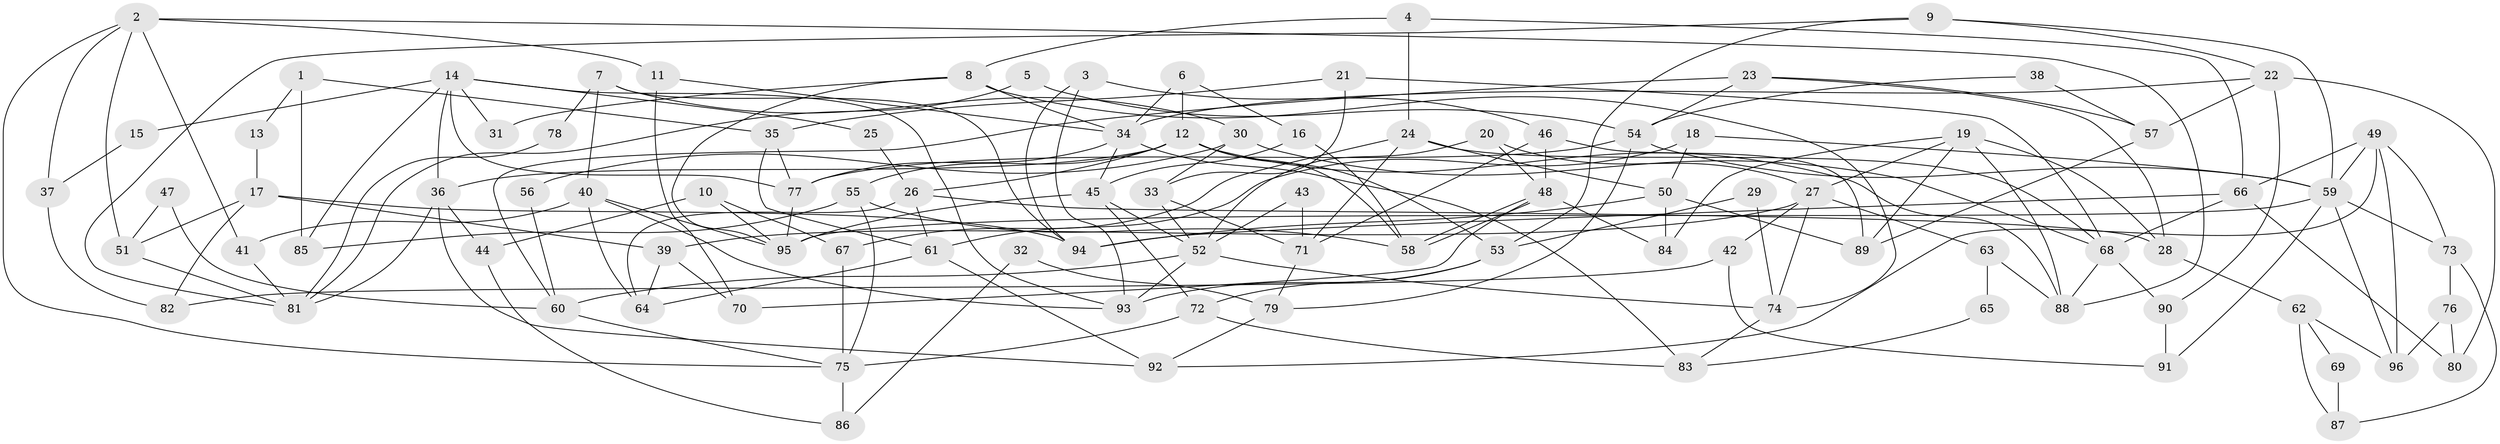 // coarse degree distribution, {4: 0.22950819672131148, 6: 0.14754098360655737, 10: 0.06557377049180328, 3: 0.09836065573770492, 8: 0.03278688524590164, 2: 0.13114754098360656, 7: 0.11475409836065574, 9: 0.03278688524590164, 5: 0.14754098360655737}
// Generated by graph-tools (version 1.1) at 2025/52/02/27/25 19:52:07]
// undirected, 96 vertices, 192 edges
graph export_dot {
graph [start="1"]
  node [color=gray90,style=filled];
  1;
  2;
  3;
  4;
  5;
  6;
  7;
  8;
  9;
  10;
  11;
  12;
  13;
  14;
  15;
  16;
  17;
  18;
  19;
  20;
  21;
  22;
  23;
  24;
  25;
  26;
  27;
  28;
  29;
  30;
  31;
  32;
  33;
  34;
  35;
  36;
  37;
  38;
  39;
  40;
  41;
  42;
  43;
  44;
  45;
  46;
  47;
  48;
  49;
  50;
  51;
  52;
  53;
  54;
  55;
  56;
  57;
  58;
  59;
  60;
  61;
  62;
  63;
  64;
  65;
  66;
  67;
  68;
  69;
  70;
  71;
  72;
  73;
  74;
  75;
  76;
  77;
  78;
  79;
  80;
  81;
  82;
  83;
  84;
  85;
  86;
  87;
  88;
  89;
  90;
  91;
  92;
  93;
  94;
  95;
  96;
  1 -- 85;
  1 -- 35;
  1 -- 13;
  2 -- 11;
  2 -- 88;
  2 -- 37;
  2 -- 41;
  2 -- 51;
  2 -- 75;
  3 -- 94;
  3 -- 93;
  3 -- 46;
  4 -- 24;
  4 -- 8;
  4 -- 66;
  5 -- 81;
  5 -- 54;
  6 -- 16;
  6 -- 12;
  6 -- 34;
  7 -- 40;
  7 -- 94;
  7 -- 30;
  7 -- 78;
  8 -- 95;
  8 -- 34;
  8 -- 31;
  8 -- 74;
  9 -- 22;
  9 -- 59;
  9 -- 53;
  9 -- 81;
  10 -- 67;
  10 -- 95;
  10 -- 44;
  11 -- 70;
  11 -- 34;
  12 -- 58;
  12 -- 53;
  12 -- 26;
  12 -- 36;
  12 -- 55;
  12 -- 88;
  13 -- 17;
  14 -- 36;
  14 -- 93;
  14 -- 15;
  14 -- 25;
  14 -- 31;
  14 -- 77;
  14 -- 85;
  15 -- 37;
  16 -- 58;
  16 -- 45;
  17 -- 39;
  17 -- 51;
  17 -- 82;
  17 -- 94;
  18 -- 61;
  18 -- 59;
  18 -- 50;
  19 -- 27;
  19 -- 88;
  19 -- 28;
  19 -- 84;
  19 -- 89;
  20 -- 52;
  20 -- 48;
  20 -- 27;
  21 -- 33;
  21 -- 68;
  21 -- 35;
  22 -- 57;
  22 -- 34;
  22 -- 80;
  22 -- 90;
  23 -- 54;
  23 -- 28;
  23 -- 57;
  23 -- 60;
  24 -- 50;
  24 -- 71;
  24 -- 67;
  24 -- 68;
  25 -- 26;
  26 -- 64;
  26 -- 28;
  26 -- 61;
  27 -- 74;
  27 -- 39;
  27 -- 42;
  27 -- 63;
  28 -- 62;
  29 -- 74;
  29 -- 53;
  30 -- 68;
  30 -- 33;
  30 -- 56;
  32 -- 86;
  32 -- 79;
  33 -- 52;
  33 -- 71;
  34 -- 77;
  34 -- 45;
  34 -- 83;
  35 -- 77;
  35 -- 61;
  36 -- 92;
  36 -- 44;
  36 -- 81;
  37 -- 82;
  38 -- 54;
  38 -- 57;
  39 -- 64;
  39 -- 70;
  40 -- 93;
  40 -- 41;
  40 -- 64;
  40 -- 95;
  41 -- 81;
  42 -- 91;
  42 -- 82;
  43 -- 71;
  43 -- 52;
  44 -- 86;
  45 -- 95;
  45 -- 52;
  45 -- 72;
  46 -- 89;
  46 -- 48;
  46 -- 71;
  47 -- 51;
  47 -- 60;
  48 -- 58;
  48 -- 58;
  48 -- 70;
  48 -- 84;
  49 -- 73;
  49 -- 66;
  49 -- 59;
  49 -- 92;
  49 -- 96;
  50 -- 84;
  50 -- 89;
  50 -- 94;
  51 -- 81;
  52 -- 60;
  52 -- 74;
  52 -- 93;
  53 -- 72;
  53 -- 93;
  54 -- 79;
  54 -- 59;
  54 -- 77;
  55 -- 75;
  55 -- 58;
  55 -- 85;
  56 -- 60;
  57 -- 89;
  59 -- 95;
  59 -- 73;
  59 -- 91;
  59 -- 96;
  60 -- 75;
  61 -- 64;
  61 -- 92;
  62 -- 96;
  62 -- 69;
  62 -- 87;
  63 -- 88;
  63 -- 65;
  65 -- 83;
  66 -- 94;
  66 -- 68;
  66 -- 80;
  67 -- 75;
  68 -- 88;
  68 -- 90;
  69 -- 87;
  71 -- 79;
  72 -- 83;
  72 -- 75;
  73 -- 76;
  73 -- 87;
  74 -- 83;
  75 -- 86;
  76 -- 80;
  76 -- 96;
  77 -- 95;
  78 -- 81;
  79 -- 92;
  90 -- 91;
}
